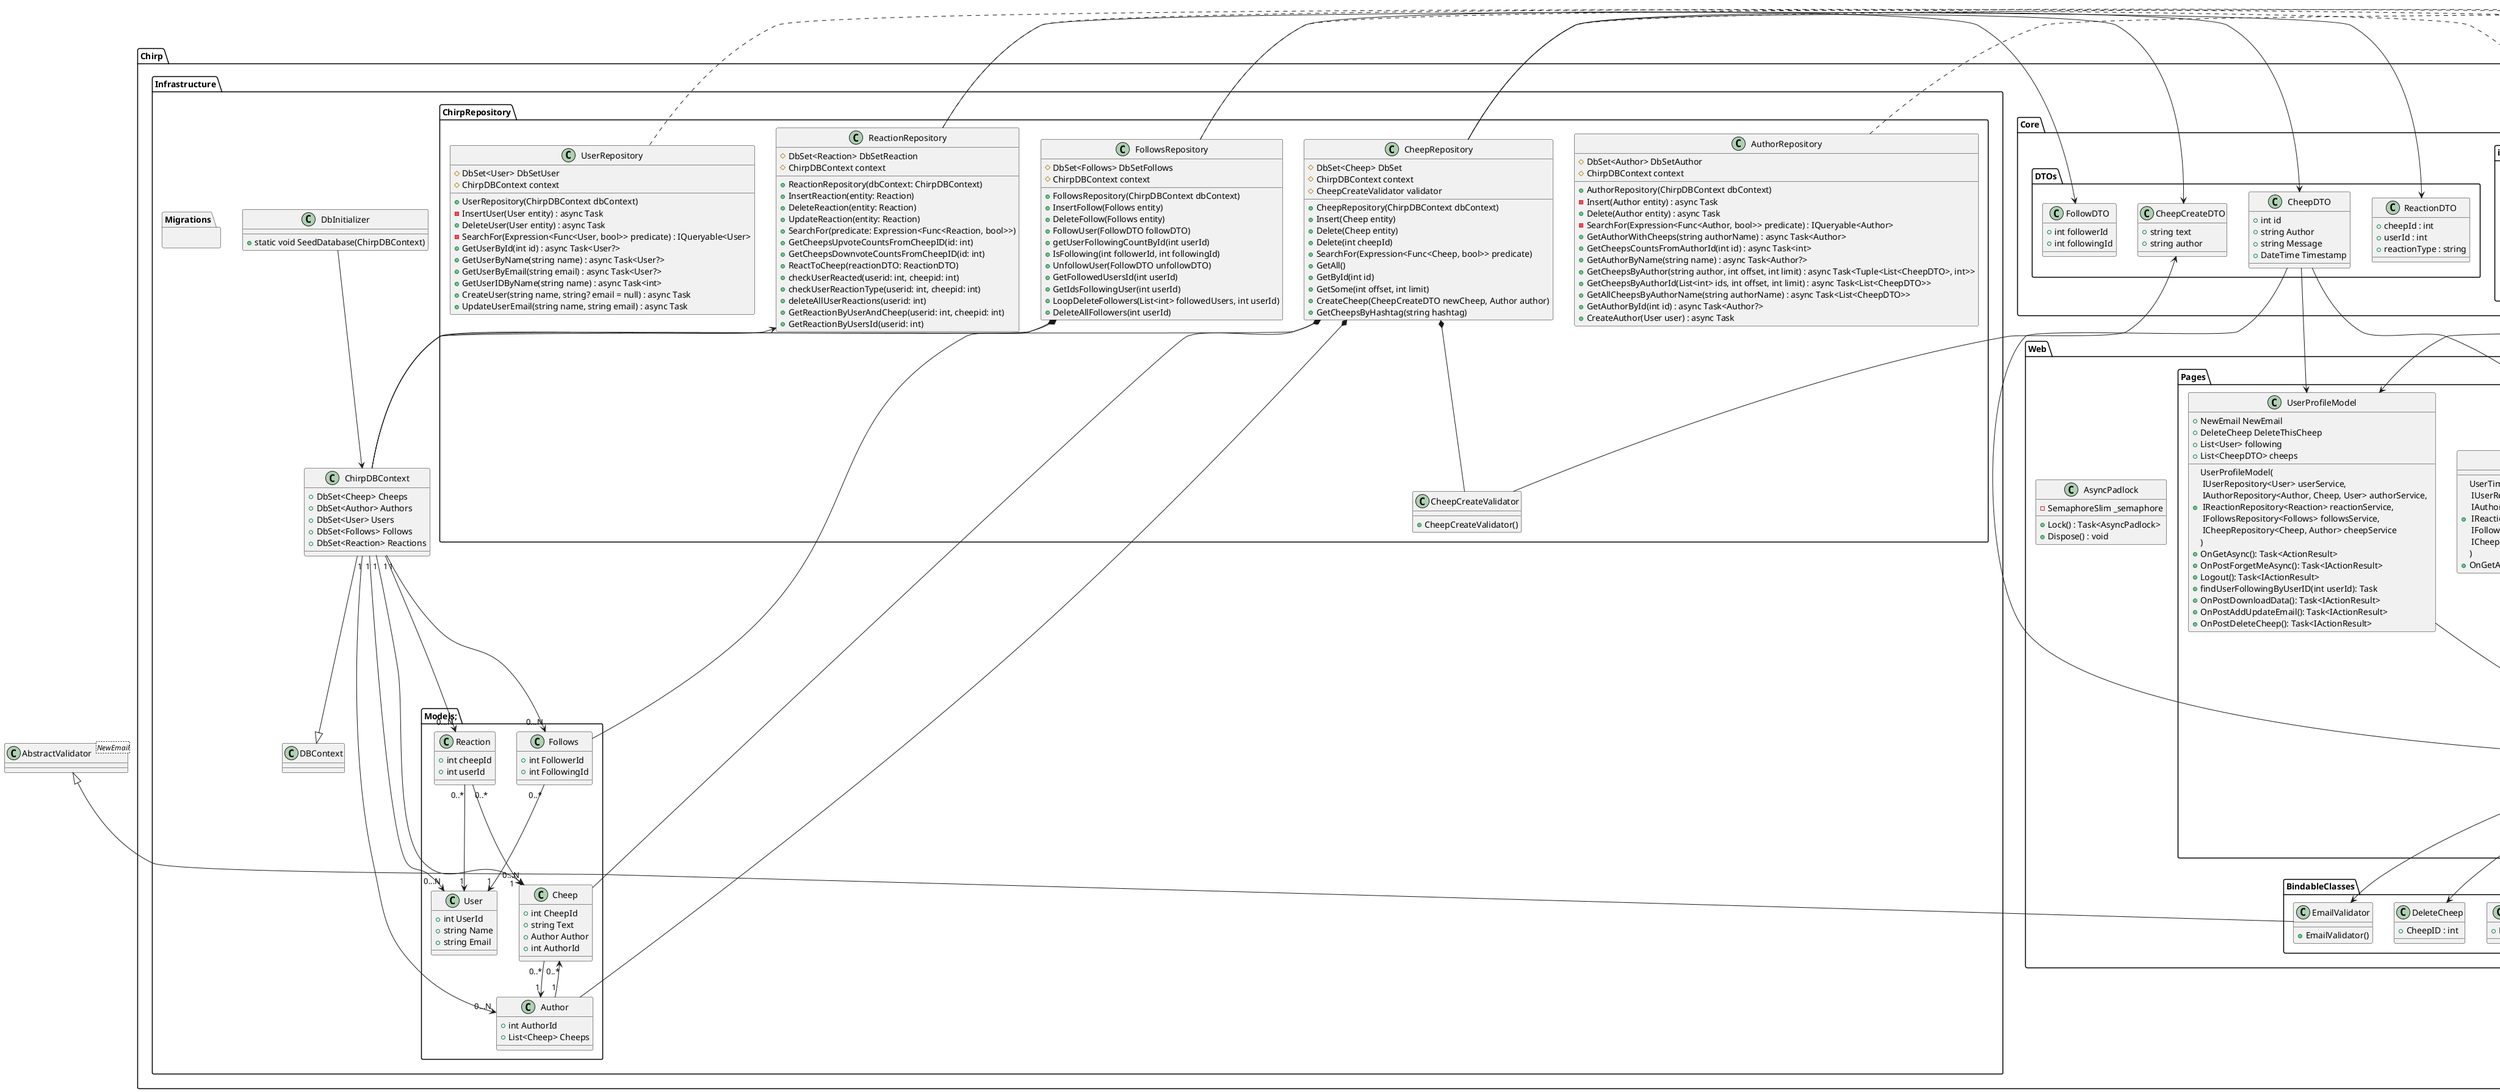 @startuml

package "Chirp.Web.BindableClasses" {
    class NewFollow {
        +Author : string
    }

    class NewCheep {
        +Message : string
    }

    class NewReaction {
        +Reaction : string
    }

    class NewcheepId {
        +id : int
    }

    class NewEmail {
        +Email : string
    }

    class DeleteCheep {
        +CheepID : int
    }
    class EmailValidator {
        +EmailValidator()
    }
}

class AbstractValidator<NewEmail>{}
AbstractValidator <|-- EmailValidator

package "Chirp.Web.Pages" {
    BasePageModel --> NewFollow
    BasePageModel --> NewCheep
    BasePageModel --> NewReaction
    BasePageModel --> NewcheepId
    BasePageModel --> NewEmail
    BasePageModel --> DeleteCheep
    BasePageModel --> EmailValidator

    class BasePageModel {
        # _cheepService: ICheepRepository<Cheep,Author>
        # _authorService: IAuthorRepository<Author,Cheep,User>
        # _userService: IUserRepository<User>
        # _reactionService: IReactionRepository<Reaction>
        # _followsService: IFollowsRepository<Follows>
        # excessiveCheepsCount: int
        + NewCheep: NewCheep
        + NewFollow: NewFollow
        + NewcheepId: NewcheepId
        + NewReaction: NewReaction
        + UserCheeps: List<CheepDTO>
        + DisplayedCheeps: List<CheepDTO>
        + Cheeps: List<CheepDTO>
    }

    class UserTimelineModel {
        + UserTimelineModel( \n IUserRepository<User> userService,  \n IAuthorRepository<Author, Cheep, User> authorService,  \n IReactionRepository<Reaction> reactionService,  \n IFollowsRepository<Follows> followsService,  \n ICheepRepository<Cheep, Author> cheepService \n)
        + OnGetAsync(author: string, [FromQuery(Name = "page")] int page = 1): async Task<ActionResult>
    }

    class PublicModel {
        + PublicModel( \n IUserRepository<User> userService,  \n IAuthorRepository<Author, Cheep, User> authorService,  \n IReactionRepository<Reaction> reactionService,  \n IFollowsRepository<Follows> followsService,  \n ICheepRepository<Cheep, Author> cheepService \n)
        + OnGetAsync([FromQuery(Name = "page")] int page = 1): async Task<ActionResult>
    }

    class HashtagModel {
        + HashtagModel( \n IUserRepository<User> userService,  \n IAuthorRepository<Author, Cheep, User> authorService,  \n IReactionRepository<Reaction> reactionService,  \n IFollowsRepository<Follows> followsService,  \n ICheepRepository<Cheep, Author> cheepService \n)
        + TagName : string
        + OnGetAsync(tagName: string): async Task<ActionResult>
    }

    class UserProfileModel {
        + UserProfileModel( \n IUserRepository<User> userService,  \n IAuthorRepository<Author, Cheep, User> authorService,  \n IReactionRepository<Reaction> reactionService,  \n IFollowsRepository<Follows> followsService,  \n ICheepRepository<Cheep, Author> cheepService \n)
        + NewEmail NewEmail
        + DeleteCheep DeleteThisCheep
        + List<User> following
        + List<CheepDTO> cheeps
        + OnGetAsync(): Task<ActionResult>
        + OnPostForgetMeAsync(): Task<IActionResult>
        + Logout(): Task<IActionResult>
        + findUserFollowingByUserID(int userId): Task
        + OnPostDownloadData(): Task<IActionResult>
        + OnPostAddUpdateEmail(): Task<IActionResult>
        + OnPostDeleteCheep(): Task<IActionResult>
    }

    UserTimelineModel --|> BasePageModel
    UserProfileModel --|> BasePageModel
    PublicModel --|> BasePageModel
    HashtagModel --|> BasePageModel

}

class PageModel {}
PageModel --|> BasePageModel

package "HTML pages" {
    class Timeline_cshtml {}
    class Public_cshtml {}
    class UserProfile_cshtml {}
    class Hashtag_cshtml {}

    Public_cshtml --> PublicModel
    UserProfile_cshtml --> UserProfileModel
    Timeline_cshtml --> UserTimelineModel
    Hashtag_cshtml --> HashtagModel
}

package "Chirp.Web.ViewComponents" {
    class WriteCheepFormViewComponent {}

    Timeline_cshtml --> WriteCheepFormViewComponent
    Public_cshtml --> WriteCheepFormViewComponent
    Hashtag_cshtml --> WriteCheepFormViewComponent

    class PaginationViewComponent {}

    Timeline_cshtml --> PaginationViewComponent
    Public_cshtml --> PaginationViewComponent

    class CheepListViewComponent {}

    Timeline_cshtml --> CheepListViewComponent
    Public_cshtml --> CheepListViewComponent
    Hashtag_cshtml --> CheepListViewComponent

    class FollowNotifactionViewComponent {}

    Timeline_cshtml --> FollowNotifactionViewComponent
    Public_cshtml --> FollowNotifactionViewComponent
}

package "Chirp.Web" {
    class PagesData {
        + CheepsPerPage : int
        + CurrentPage : int
        + TotalPages : int
        + LastPage : bool
        + HasAuthor : bool
    }

    PaginationViewComponent --> PagesData

    class AsyncPadlock{
        - SemaphoreSlim _semaphore
        + Lock() : Task<AsyncPadlock>
        + Dispose() : void
    }
}

class Program {
    +CreateBuilder(args) : WebApplicationBuilder
    +Build() : WebApplication
    +UseHttpsRedirection() : void
    +UseStaticFiles() : void
    +UseRouting() : void
    +UseAuthorization() : void
    +MapRazorPages() : void
    +MapControllers() : void
    +Run() : void
}


package "Chirp.Infrastructure" {
    class DbInitializer {
        +static void SeedDatabase(ChirpDBContext)
    }
    class ChirpDBContext {
        +DbSet<Cheep> Cheeps
        +DbSet<Author> Authors
        +DbSet<User> Users
        +DbSet<Follows> Follows
        +DbSet<Reaction> Reactions
    }

    class DBContext {}
    
    ChirpDBContext --|> DBContext
}

package "Chirp.Infrastructure.Models;" {
    class Cheep {
        +int CheepId
        +string Text
        +Author Author
        +int AuthorId
    }
    class Author {
        +int AuthorId
        +List<Cheep> Cheeps
    }
    class User {
        +int UserId
        +string Name
        +string Email
    }
    class Follows {
        +int FollowerId
        +int FollowingId
    }
    class Reaction {
        +int cheepId
        +int userId
    }
    DbInitializer --> ChirpDBContext
    Cheep "0..*" --> "1" Author
    Author "1" --> "0..*" Cheep
    Follows "0..*" --> "1" User
    Reaction "0..*" --> "1" User
    Reaction "0..*" --> "1" Cheep
    ChirpDBContext "1" --> "0...N" Cheep
    ChirpDBContext "1" --> "0...N" Author
    ChirpDBContext "1" --> "0...N" User
    ChirpDBContext "1" --> "0...N" Follows
    ChirpDBContext "1" --> "0...N" Reaction
}


package "Chirp.Infrastructure.ChirpRepository" {
    class AuthorRepository {
        #DbSet<Author> DbSetAuthor
        #ChirpDBContext context
        +AuthorRepository(ChirpDBContext dbContext)
        -Insert(Author entity) : async Task
        +Delete(Author entity) : async Task
        -SearchFor(Expression<Func<Author, bool>> predicate) : IQueryable<Author>
        +GetAuthorWithCheeps(string authorName) : async Task<Author>
        +GetCheepsCountsFromAuthorId(int id) : async Task<int>
        +GetAuthorByName(string name) : async Task<Author?>
        +GetCheepsByAuthor(string author, int offset, int limit) : async Task<Tuple<List<CheepDTO>, int>>
        +GetCheepsByAuthorId(List<int> ids, int offset, int limit) : async Task<List<CheepDTO>>
        +GetAllCheepsByAuthorName(string authorName) : async Task<List<CheepDTO>>
        +GetAuthorById(int id) : async Task<Author?>
        +CreateAuthor(User user) : async Task
    }

    class CheepRepository {
        #DbSet<Cheep> DbSet
        #ChirpDBContext context
        #CheepCreateValidator validator
        +CheepRepository(ChirpDBContext dbContext)
        +Insert(Cheep entity)
        +Delete(Cheep entity)
        +Delete(int cheepId)
        +SearchFor(Expression<Func<Cheep, bool>> predicate)
        +GetAll()
        +GetById(int id)
        +GetSome(int offset, int limit)
        +CreateCheep(CheepCreateDTO newCheep, Author author)
        +GetCheepsByHashtag(string hashtag)
    }

    class CheepCreateValidator {
        +CheepCreateValidator()
    }

    CheepRepository *-down- ChirpDBContext
    CheepRepository *-down- CheepCreateValidator
    CheepRepository *-down- Cheep
    CheepRepository *-down- Author

    class FollowsRepository {
        #DbSet<Follows> DbSetFollows
        #ChirpDBContext context
        +FollowsRepository(ChirpDBContext dbContext)
        +InsertFollow(Follows entity)
        +DeleteFollow(Follows entity)
        +FollowUser(FollowDTO followDTO)
        +getUserFollowingCountById(int userId)
        +IsFollowing(int followerId, int followingId)
        +UnfollowUser(FollowDTO unfollowDTO)
        +GetFollowedUsersId(int userId)
        +GetIdsFollowingUser(int userId)
        +LoopDeleteFollowers(List<int> followedUsers, int userId)
        +DeleteAllFollowers(int userId)
    }

    FollowsRepository *-down- ChirpDBContext
    FollowsRepository *-down- Follows
    

    class ReactionRepository {
        # DbSet<Reaction> DbSetReaction
        # ChirpDBContext context
        + ReactionRepository(dbContext: ChirpDBContext)
        + InsertReaction(entity: Reaction)
        + DeleteReaction(entity: Reaction)
        + UpdateReaction(entity: Reaction)
        + SearchFor(predicate: Expression<Func<Reaction, bool>>)
        + GetCheepsUpvoteCountsFromCheepID(id: int)
        + GetCheepsDownvoteCountsFromCheepID(id: int)
        + ReactToCheep(reactionDTO: ReactionDTO)
        + checkUserReacted(userid: int, cheepid: int)
        + checkUserReactionType(userid: int, cheepid: int)
        + deleteAllUserReactions(userid: int)
        + GetReactionByUserAndCheep(userid: int, cheepid: int)
        + GetReactionByUsersId(userid: int)
    }

    ChirpDBContext --> ReactionRepository

    class UserRepository {
        # DbSet<User> DbSetUser
        # ChirpDBContext context
        + UserRepository(ChirpDBContext dbContext)
        - InsertUser(User entity) : async Task
        + DeleteUser(User entity) : async Task
        - SearchFor(Expression<Func<User, bool>> predicate) : IQueryable<User>
        + GetUserById(int id) : async Task<User?>
        + GetUserByName(string name) : async Task<User?>
        + GetUserByEmail(string email) : async Task<User?>
        + GetUserIDByName(string name) : async Task<int>
        + CreateUser(string name, string? email = null) : async Task
        + UpdateUserEmail(string name, string email) : async Task
    }
}


package "Chirp.Infrastructure.Migrations" {

}


package "Chirp.Core" {
    package "interfaces" {
        interface IAuthorRepository<Author, Cheep, User> {
            + Delete(Author entity) : Task
            + GetAuthorWithCheeps(string authorName) : Task<Author>
            + GetCheepsCountsFromAuthorId(int id) : Task<int>
            + GetAuthorByName(string name) : Task<Author?>
            + GetCheepsByAuthor(string author, int offset, int limit) : Task<Tuple<List<CheepDTO>, int>>
            + GetCheepsByAuthorId(List<int> id, int offset, int limit) : Task<List<CheepDTO>>
            + GetAllCheepsByAuthorName(string authorName) : Task<List<CheepDTO>>
            + CreateAuthor(User user) : Task
        }

        interface ICheepRepository<Cheep, Author> {
            + Delete(int cheepId) : Task
            + GetAll() : (IQueryable<Cheep>, int)
            + GetById(int id) : Task<Cheep?>
            + GetSome(int offset, int limit) : Task<Tuple<List<CheepDTO>, int>>
            + CreateCheep(CheepCreateDTO cheepCreateDTO, Author author) : Task
            + GetCheepsByHashtag(string hashtag) : Task<List<CheepDTO>>
        }

        interface IFollowsRepository<Follows> {
            + FollowUser(FollowDTO followDTO) : Task
            + IsFollowing(int followerId, int followingId) : Task<bool>
            + UnfollowUser(FollowDTO unfollowDTO) : Task
            + GetFollowedUsersId(int userId) : Task<List<int>>
            + GetIdsFollowingUser(int userId) : Task<List<int>>
            + LoopDeleteFollowers(List<int> followedUsers, int userId) : Task
            + DeleteAllFollowers(int userId) : Task
        }
        
        interface IReactionRepository<Reaction> {
            + UpdateReaction(Reaction entity) : Task
            + GetCheepsUpvoteCountsFromCheepID(int id) : Task<int>
            + GetCheepsDownvoteCountsFromCheepID(int id) : Task<int>
            + ReactToCheep(ReactionDTO reactionDTO) : Task
            + checkUserReacted(int userid, int cheepid) : Task<bool>
            + checkUserReactionType(int userid, int cheepid) : Task<string>
            + deleteAllUserReactions(int userid) : Task
            + GetReactionByUsersId(int userid) : Task<List<Reaction>>
        }

        interface IUserRepository<User> {
            + DeleteUser(User entity) : Task
            + GetUserById(int id) : Task<User?>
            + GetUserByName(string name) : Task<User?>
            + GetUserByEmail(string email) : Task<User?>
            + GetUserIDByName(string name) : Task<int>
            + CreateUser(string name, string? email = null) : Task
        }

        AuthorRepository ..|> IAuthorRepository
        CheepRepository ..|> ICheepRepository
        FollowsRepository ..|> IFollowsRepository
        ReactionRepository ..|> IReactionRepository
        UserRepository ..|> IUserRepository
    }

    package "DTOs" {
        class ReactionDTO {
            + cheepId : int
            + userId : int
            + reactionType : string
        }
        
        class FollowDTO {
            + int followerId
            + int followingId
        }

        class CheepDTO {
            + int id
            + string Author
            + string Message
            + DateTime Timestamp
        }

        class CheepCreateDTO {
            + string text
            + string author
        }

        FollowDTO <-- FollowsRepository
        ReactionDTO <-- ReactionRepository
        CheepDTO <-- CheepRepository
        CheepCreateDTO <-- CheepRepository
        CheepCreateDTO <-- CheepCreateValidator

        CheepDTO --> UserTimelineModel
        CheepDTO --> UserProfileModel
        CheepDTO --> BasePageModel
    }
    
}

@enduml